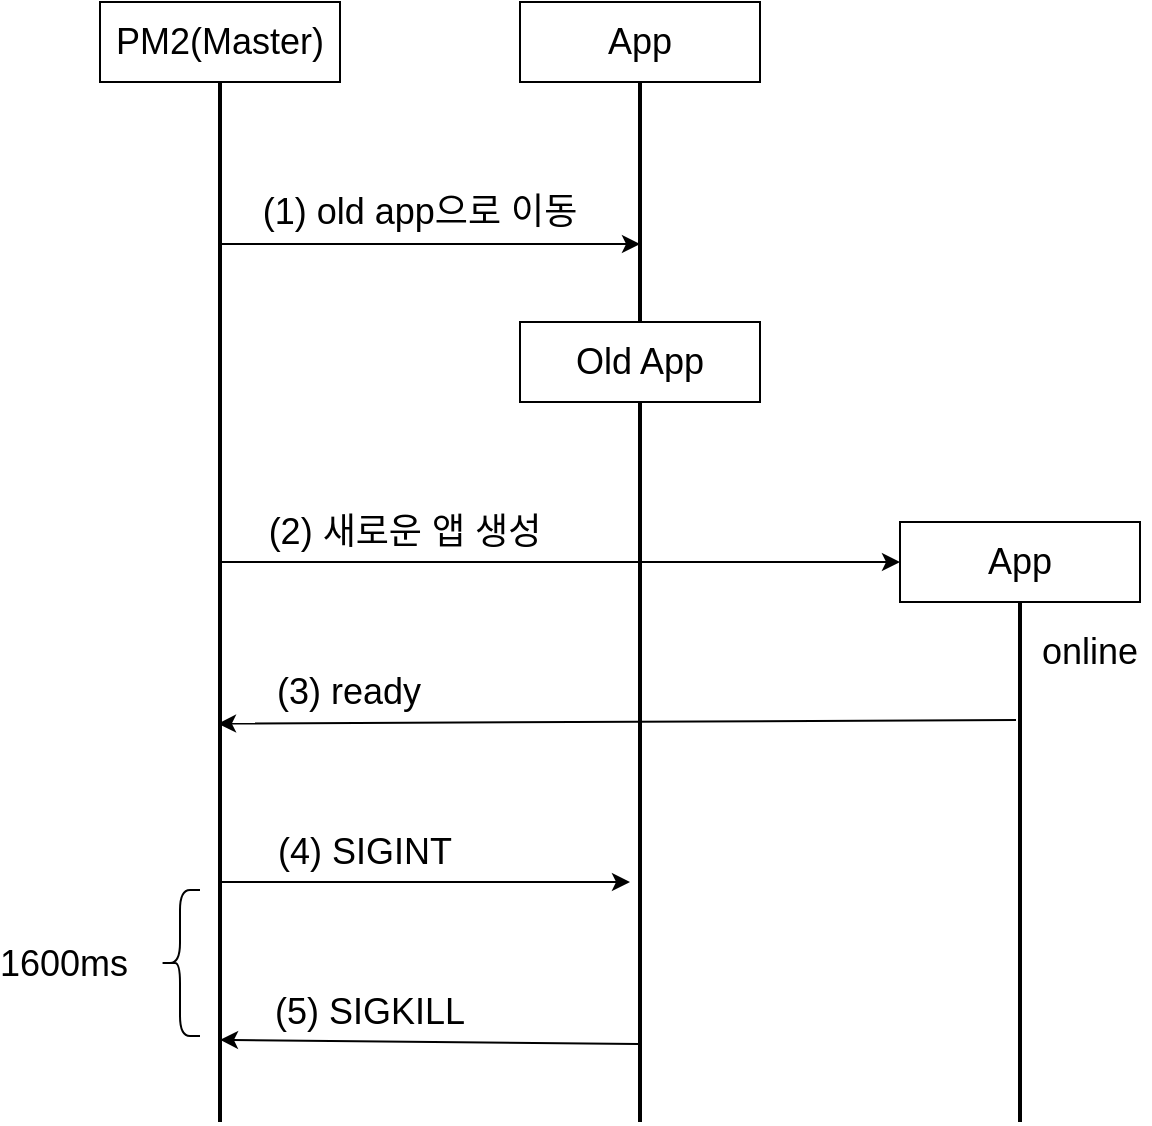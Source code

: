<mxfile>
    <diagram id="p2Yqey73BZy2sUR4E6j-" name="Page-1">
        <mxGraphModel dx="882" dy="860" grid="0" gridSize="10" guides="1" tooltips="1" connect="1" arrows="1" fold="1" page="1" pageScale="1" pageWidth="827" pageHeight="1169" math="0" shadow="0">
            <root>
                <mxCell id="0"/>
                <mxCell id="1" parent="0"/>
                <mxCell id="2" value="&lt;font style=&quot;font-size: 18px&quot;&gt;PM2(Master)&lt;/font&gt;" style="rounded=0;whiteSpace=wrap;html=1;" vertex="1" parent="1">
                    <mxGeometry x="137" y="80" width="120" height="40" as="geometry"/>
                </mxCell>
                <mxCell id="3" value="&lt;font style=&quot;font-size: 18px&quot;&gt;App&lt;/font&gt;" style="rounded=0;whiteSpace=wrap;html=1;" vertex="1" parent="1">
                    <mxGeometry x="347" y="80" width="120" height="40" as="geometry"/>
                </mxCell>
                <mxCell id="4" value="" style="line;strokeWidth=2;direction=south;html=1;fontSize=18;" vertex="1" parent="1">
                    <mxGeometry x="192" y="120" width="10" height="520" as="geometry"/>
                </mxCell>
                <mxCell id="5" value="" style="line;strokeWidth=2;direction=south;html=1;fontSize=18;" vertex="1" parent="1">
                    <mxGeometry x="402" y="120" width="10" height="520" as="geometry"/>
                </mxCell>
                <mxCell id="8" value="" style="endArrow=classic;html=1;fontSize=18;" edge="1" parent="1">
                    <mxGeometry width="50" height="50" relative="1" as="geometry">
                        <mxPoint x="197" y="201" as="sourcePoint"/>
                        <mxPoint x="407" y="201" as="targetPoint"/>
                    </mxGeometry>
                </mxCell>
                <mxCell id="9" value="(1) old app으로 이동" style="text;html=1;strokeColor=none;fillColor=none;align=center;verticalAlign=middle;whiteSpace=wrap;rounded=0;fontSize=18;" vertex="1" parent="1">
                    <mxGeometry x="207" y="170" width="180" height="30" as="geometry"/>
                </mxCell>
                <mxCell id="11" value="Old App" style="rounded=0;whiteSpace=wrap;html=1;fontSize=18;" vertex="1" parent="1">
                    <mxGeometry x="347" y="240" width="120" height="40" as="geometry"/>
                </mxCell>
                <mxCell id="12" value="&lt;font style=&quot;font-size: 18px&quot;&gt;App&lt;/font&gt;" style="rounded=0;whiteSpace=wrap;html=1;" vertex="1" parent="1">
                    <mxGeometry x="537" y="340" width="120" height="40" as="geometry"/>
                </mxCell>
                <mxCell id="13" value="" style="endArrow=classic;html=1;fontSize=18;entryX=0;entryY=0.5;entryDx=0;entryDy=0;" edge="1" parent="1" target="12">
                    <mxGeometry width="50" height="50" relative="1" as="geometry">
                        <mxPoint x="197" y="360" as="sourcePoint"/>
                        <mxPoint x="597" y="359" as="targetPoint"/>
                    </mxGeometry>
                </mxCell>
                <mxCell id="14" value="(2) 새로운 앱 생성" style="text;html=1;strokeColor=none;fillColor=none;align=center;verticalAlign=middle;whiteSpace=wrap;rounded=0;fontSize=18;" vertex="1" parent="1">
                    <mxGeometry x="192" y="330" width="195" height="30" as="geometry"/>
                </mxCell>
                <mxCell id="15" value="online" style="text;html=1;strokeColor=none;fillColor=none;align=center;verticalAlign=middle;whiteSpace=wrap;rounded=0;fontSize=18;" vertex="1" parent="1">
                    <mxGeometry x="602" y="390" width="60" height="30" as="geometry"/>
                </mxCell>
                <mxCell id="17" value="" style="line;strokeWidth=2;direction=south;html=1;fontSize=18;" vertex="1" parent="1">
                    <mxGeometry x="592" y="380" width="10" height="260" as="geometry"/>
                </mxCell>
                <mxCell id="18" value="" style="endArrow=classic;html=1;fontSize=18;exitX=0.227;exitY=0.7;exitDx=0;exitDy=0;exitPerimeter=0;entryX=0.617;entryY=0.6;entryDx=0;entryDy=0;entryPerimeter=0;" edge="1" parent="1" source="17" target="4">
                    <mxGeometry width="50" height="50" relative="1" as="geometry">
                        <mxPoint x="457" y="440" as="sourcePoint"/>
                        <mxPoint x="507" y="390" as="targetPoint"/>
                    </mxGeometry>
                </mxCell>
                <mxCell id="19" value="(3) ready" style="text;html=1;strokeColor=none;fillColor=none;align=center;verticalAlign=middle;whiteSpace=wrap;rounded=0;fontSize=18;" vertex="1" parent="1">
                    <mxGeometry x="199" y="410" width="125" height="30" as="geometry"/>
                </mxCell>
                <mxCell id="20" value="" style="endArrow=classic;html=1;fontSize=18;" edge="1" parent="1">
                    <mxGeometry width="50" height="50" relative="1" as="geometry">
                        <mxPoint x="197" y="520" as="sourcePoint"/>
                        <mxPoint x="402" y="520" as="targetPoint"/>
                    </mxGeometry>
                </mxCell>
                <mxCell id="21" value="(4) SIGINT" style="text;html=1;strokeColor=none;fillColor=none;align=center;verticalAlign=middle;whiteSpace=wrap;rounded=0;fontSize=18;" vertex="1" parent="1">
                    <mxGeometry x="207" y="490" width="125" height="30" as="geometry"/>
                </mxCell>
                <mxCell id="24" value="" style="endArrow=classic;html=1;fontSize=18;exitX=0.925;exitY=0.6;exitDx=0;exitDy=0;exitPerimeter=0;entryX=0.921;entryY=0.5;entryDx=0;entryDy=0;entryPerimeter=0;" edge="1" parent="1" source="5" target="4">
                    <mxGeometry width="50" height="50" relative="1" as="geometry">
                        <mxPoint x="257" y="610" as="sourcePoint"/>
                        <mxPoint x="307" y="560" as="targetPoint"/>
                    </mxGeometry>
                </mxCell>
                <mxCell id="25" value="(5) SIGKILL" style="text;html=1;strokeColor=none;fillColor=none;align=center;verticalAlign=middle;whiteSpace=wrap;rounded=0;fontSize=18;" vertex="1" parent="1">
                    <mxGeometry x="207" y="569.5" width="130" height="30" as="geometry"/>
                </mxCell>
                <mxCell id="26" value="" style="shape=curlyBracket;whiteSpace=wrap;html=1;rounded=1;fontSize=18;" vertex="1" parent="1">
                    <mxGeometry x="167" y="524" width="20" height="73" as="geometry"/>
                </mxCell>
                <mxCell id="27" value="1600ms" style="text;html=1;strokeColor=none;fillColor=none;align=center;verticalAlign=middle;whiteSpace=wrap;rounded=0;fontSize=18;" vertex="1" parent="1">
                    <mxGeometry x="89" y="546" width="60" height="30" as="geometry"/>
                </mxCell>
            </root>
        </mxGraphModel>
    </diagram>
</mxfile>